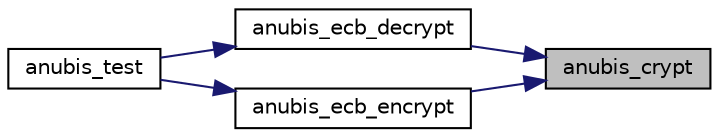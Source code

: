 digraph "anubis_crypt"
{
 // LATEX_PDF_SIZE
  edge [fontname="Helvetica",fontsize="10",labelfontname="Helvetica",labelfontsize="10"];
  node [fontname="Helvetica",fontsize="10",shape=record];
  rankdir="RL";
  Node1 [label="anubis_crypt",height=0.2,width=0.4,color="black", fillcolor="grey75", style="filled", fontcolor="black",tooltip=" "];
  Node1 -> Node2 [dir="back",color="midnightblue",fontsize="10",style="solid",fontname="Helvetica"];
  Node2 [label="anubis_ecb_decrypt",height=0.2,width=0.4,color="black", fillcolor="white", style="filled",URL="$anubis_8c.html#a1122129902230375d541d8286d677771",tooltip="Decrypts a block of text with Anubis."];
  Node2 -> Node3 [dir="back",color="midnightblue",fontsize="10",style="solid",fontname="Helvetica"];
  Node3 [label="anubis_test",height=0.2,width=0.4,color="black", fillcolor="white", style="filled",URL="$anubis_8c.html#a81f0af86ef06366e1ba31ddf293e9261",tooltip="Performs a self-test of the Anubis block cipher."];
  Node1 -> Node4 [dir="back",color="midnightblue",fontsize="10",style="solid",fontname="Helvetica"];
  Node4 [label="anubis_ecb_encrypt",height=0.2,width=0.4,color="black", fillcolor="white", style="filled",URL="$anubis_8c.html#ab361220dd90cf3f6d71aa253b33c1dbe",tooltip="Encrypts a block of text with Anubis."];
  Node4 -> Node3 [dir="back",color="midnightblue",fontsize="10",style="solid",fontname="Helvetica"];
}
